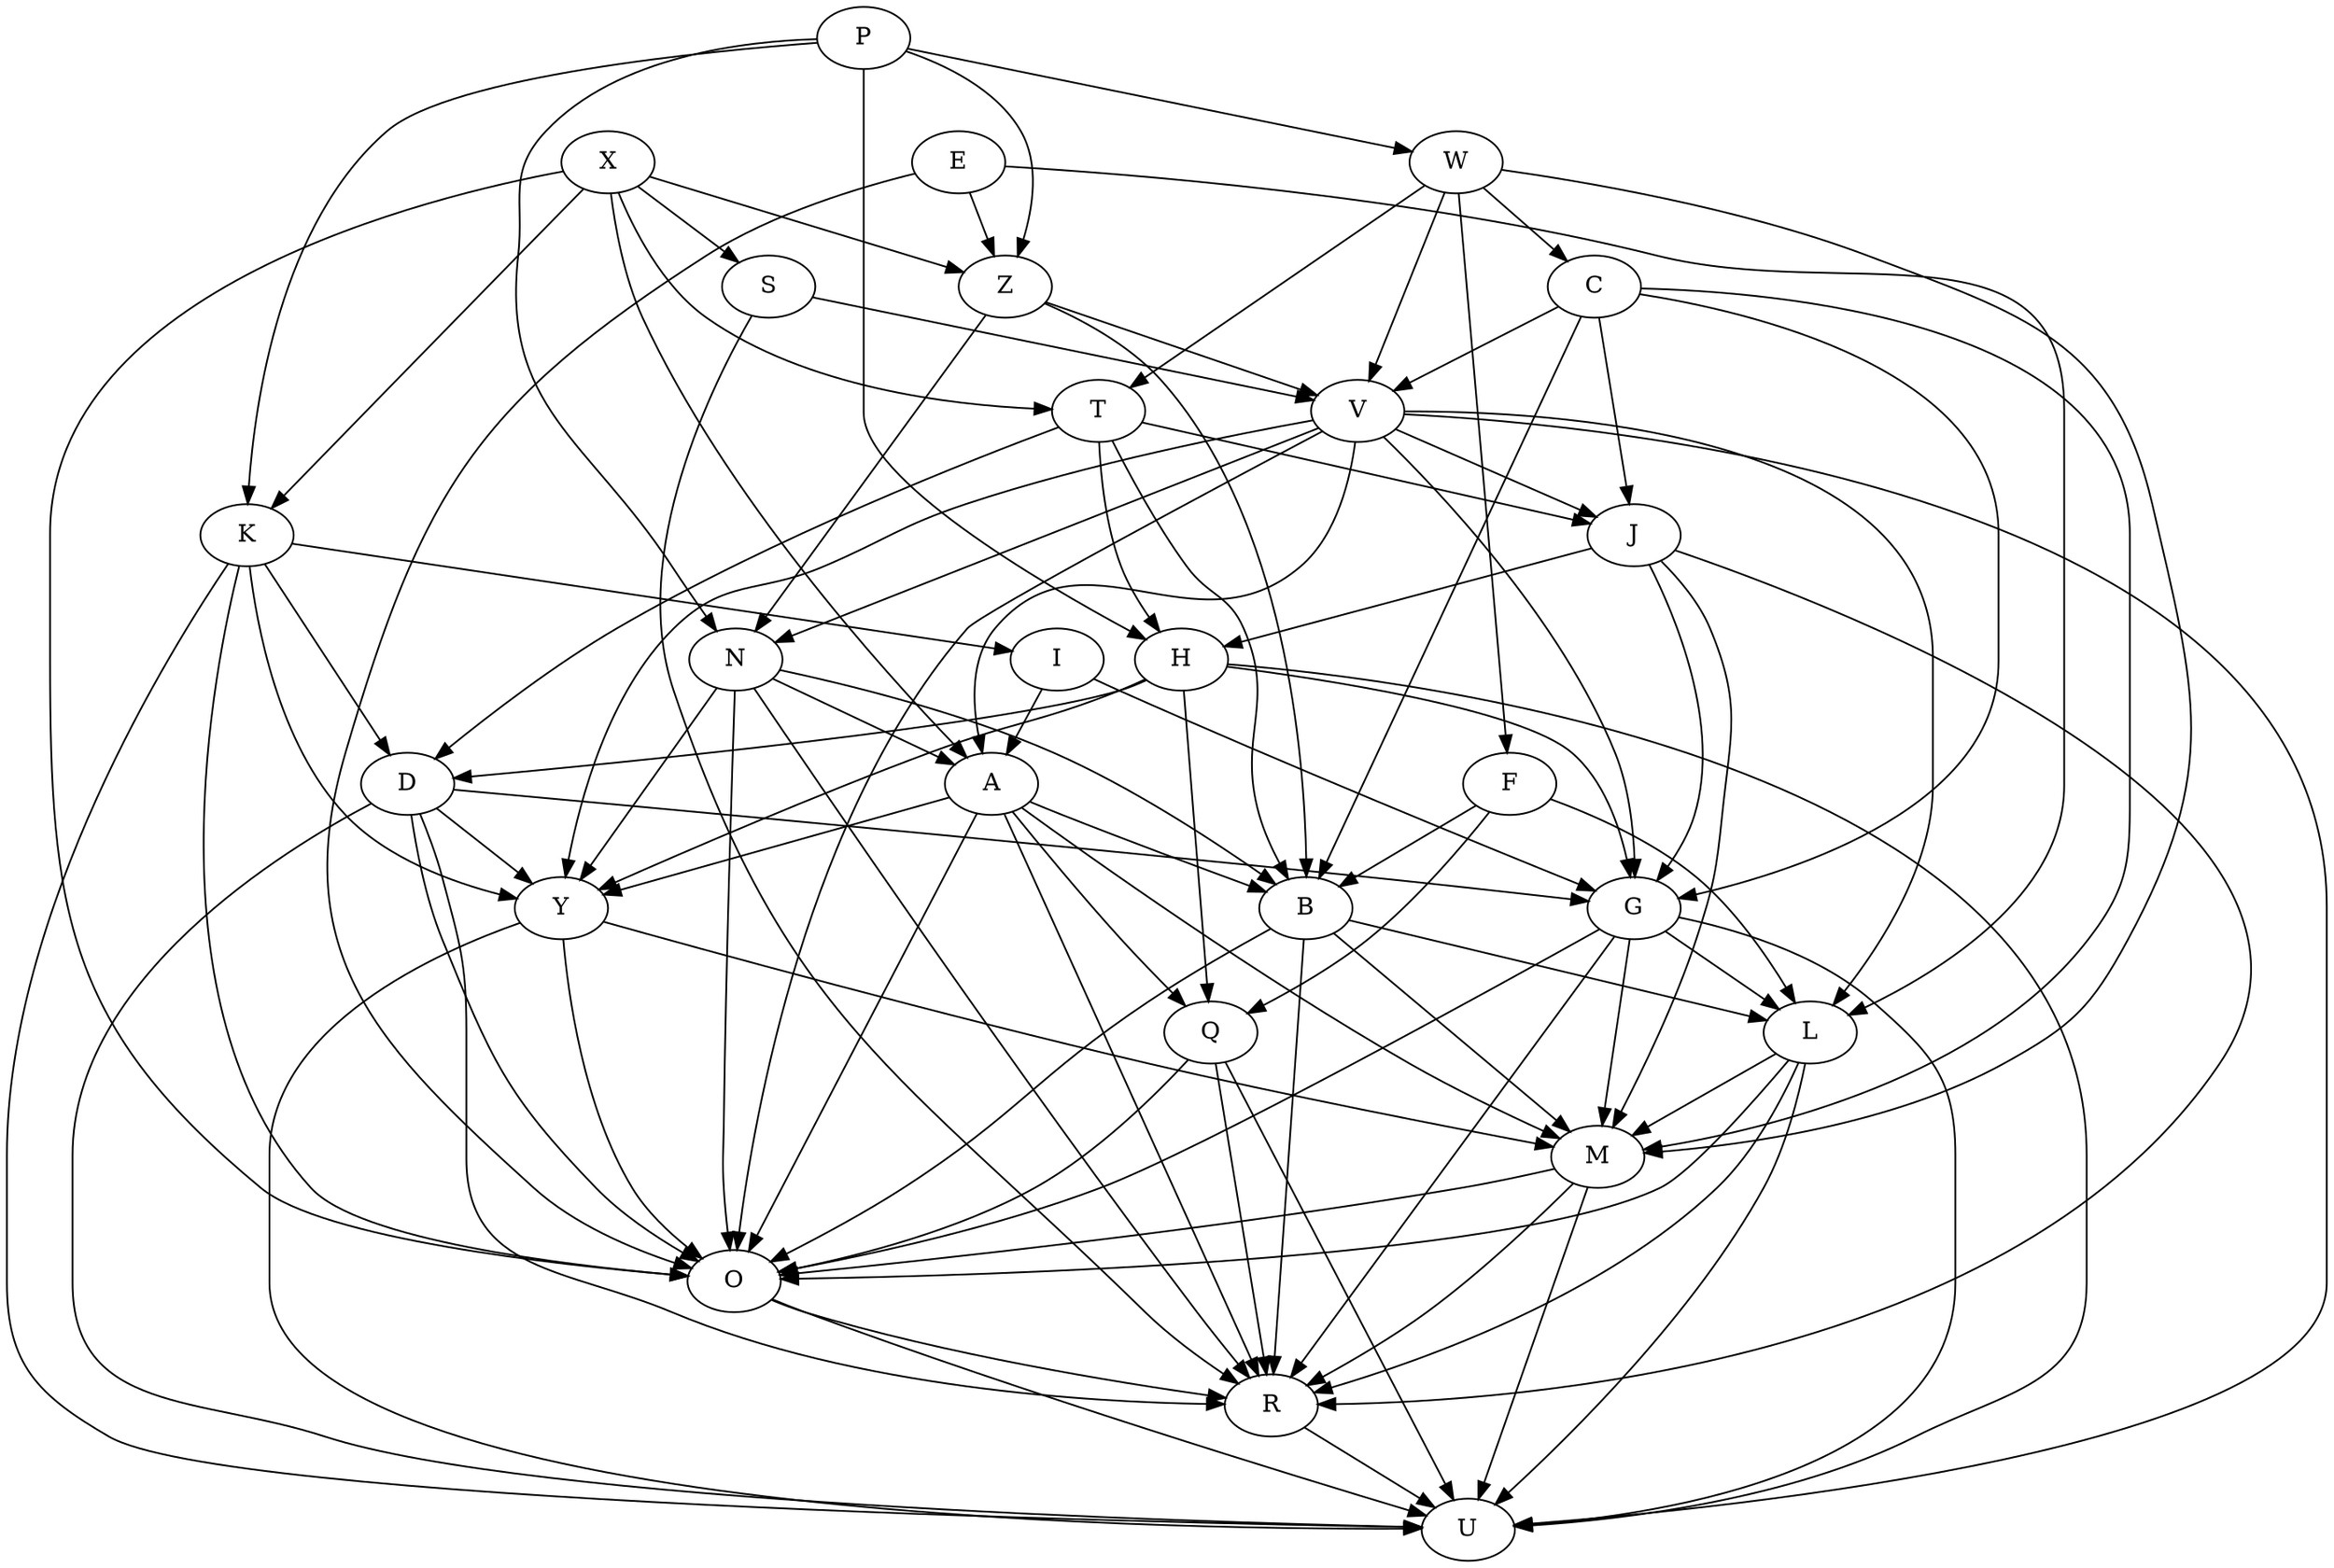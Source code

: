 digraph graphname {
    P -> Z;
E -> O;
X -> T;
W -> V;
K -> Y;
C -> M;
S -> R;
T -> H;
Z -> V;
F -> L;
V -> A;
I -> A;
J -> M;
N -> Y;
A -> B;
H -> Q;
Q -> O;
D -> O;
Y -> O;
G -> L;
B -> M;
L -> U;
M -> O;
O -> U;
R -> U;
M -> U;
Q -> U;
K -> U;
D -> R;
A -> M;
A -> Q;
V -> Y;
H -> G;
P -> K;
N -> A;
P -> H;
X -> Z;
X -> K;
Y -> U;
F -> Q;
W -> M;
B -> L;
E -> L;
N -> O;
I -> G;
J -> H;
Z -> N;
V -> N;
F -> B;
A -> Y;
Q -> R;
L -> O;
H -> U;
V -> G;
Z -> B;
V -> J;
V -> O;
T -> D;
Y -> M;
B -> R;
O -> R;
C -> V;
W -> T;
P -> N;
L -> R;
V -> U;
C -> J;
N -> R;
X -> S;
X -> A;
G -> O;
A -> O;
X -> O;
D -> Y;
C -> G;
K -> D;
N -> B;
C -> B;
W -> F;
E -> Z;
S -> V;
G -> M;
T -> B;
W -> C;
D -> G;
L -> M;
H -> D;
G -> R;
T -> J;
A -> R;
B -> O;
J -> R;
G -> U;
K -> O;
V -> L;
M -> R;
D -> U;
H -> Y;
P -> W;
K -> I;
J -> G;
}